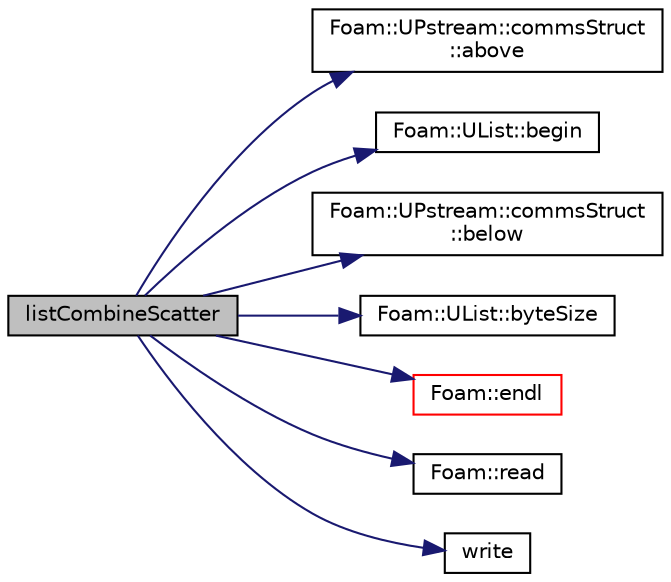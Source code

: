 digraph "listCombineScatter"
{
  bgcolor="transparent";
  edge [fontname="Helvetica",fontsize="10",labelfontname="Helvetica",labelfontsize="10"];
  node [fontname="Helvetica",fontsize="10",shape=record];
  rankdir="LR";
  Node3747 [label="listCombineScatter",height=0.2,width=0.4,color="black", fillcolor="grey75", style="filled", fontcolor="black"];
  Node3747 -> Node3748 [color="midnightblue",fontsize="10",style="solid",fontname="Helvetica"];
  Node3748 [label="Foam::UPstream::commsStruct\l::above",height=0.2,width=0.4,color="black",URL="$a27381.html#a553c64427f0c4f6000d961214723c14f"];
  Node3747 -> Node3749 [color="midnightblue",fontsize="10",style="solid",fontname="Helvetica"];
  Node3749 [label="Foam::UList::begin",height=0.2,width=0.4,color="black",URL="$a26837.html#a8a0643ef7f391465066f7f07d45ce934",tooltip="Return an iterator to begin traversing the UList. "];
  Node3747 -> Node3750 [color="midnightblue",fontsize="10",style="solid",fontname="Helvetica"];
  Node3750 [label="Foam::UPstream::commsStruct\l::below",height=0.2,width=0.4,color="black",URL="$a27381.html#afd4ae114527b9c925ffff2c2fe1341dd"];
  Node3747 -> Node3751 [color="midnightblue",fontsize="10",style="solid",fontname="Helvetica"];
  Node3751 [label="Foam::UList::byteSize",height=0.2,width=0.4,color="black",URL="$a26837.html#aa36dfadb2f396fa2a5d2827775598eae",tooltip="Return the binary size in number of characters of the UList. "];
  Node3747 -> Node3752 [color="midnightblue",fontsize="10",style="solid",fontname="Helvetica"];
  Node3752 [label="Foam::endl",height=0.2,width=0.4,color="red",URL="$a21851.html#a2db8fe02a0d3909e9351bb4275b23ce4",tooltip="Add newline and flush stream. "];
  Node3747 -> Node3754 [color="midnightblue",fontsize="10",style="solid",fontname="Helvetica"];
  Node3754 [label="Foam::read",height=0.2,width=0.4,color="black",URL="$a21851.html#a18efc6d016047ec7c6d5150d913d8c34"];
  Node3747 -> Node3755 [color="midnightblue",fontsize="10",style="solid",fontname="Helvetica"];
  Node3755 [label="write",height=0.2,width=0.4,color="black",URL="$a20072.html#a8f30b3c2179b03a7acf273e9dea43342"];
}
